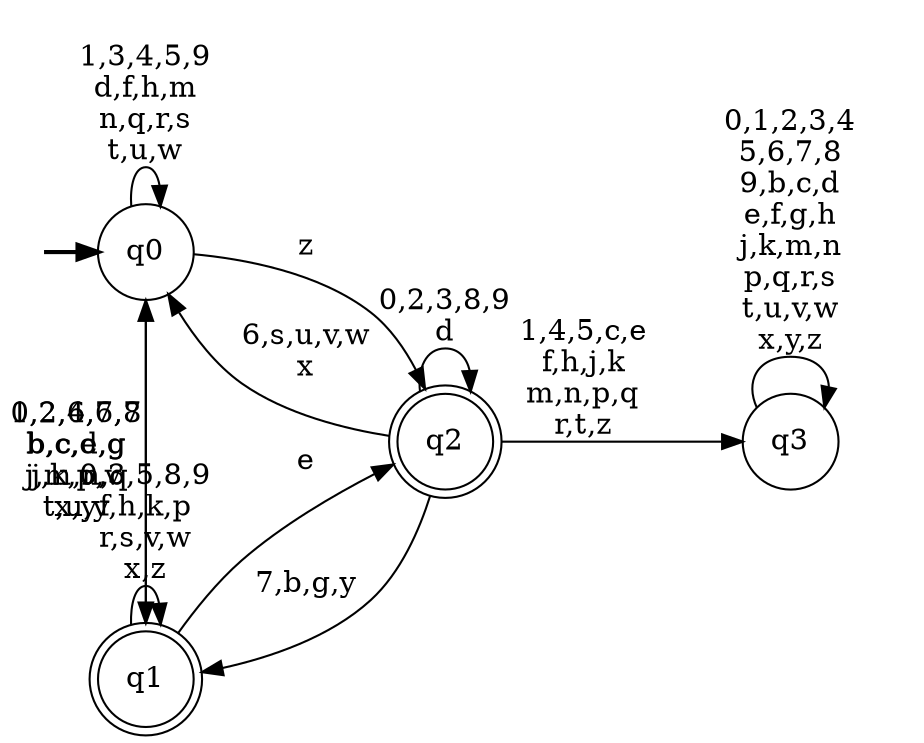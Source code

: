 digraph BlueStar {
__start0 [style = invis, shape = none, label = "", width = 0, height = 0];

rankdir=LR;
size="8,5";

s0 [style="filled", color="black", fillcolor="white" shape="circle", label="q0"];
s1 [style="rounded,filled", color="black", fillcolor="white" shape="doublecircle", label="q1"];
s2 [style="rounded,filled", color="black", fillcolor="white" shape="doublecircle", label="q2"];
s3 [style="filled", color="black", fillcolor="white" shape="circle", label="q3"];
subgraph cluster_main { 
	graph [pad=".75", ranksep="0.15", nodesep="0.15"];
	 style=invis; 
	__start0 -> s0 [penwidth=2];
}
s0 -> s0 [label="1,3,4,5,9\nd,f,h,m\nn,q,r,s\nt,u,w"];
s0 -> s1 [label="0,2,6,7,8\nb,c,e,g\nj,k,p,v\nx,y"];
s0 -> s2 [label="z"];
s1 -> s0 [label="1,2,4,6,7\nb,c,d,g\nj,m,n,q\nt,u,y"];
s1 -> s1 [label="0,3,5,8,9\nf,h,k,p\nr,s,v,w\nx,z"];
s1 -> s2 [label="e"];
s2 -> s0 [label="6,s,u,v,w\nx"];
s2 -> s1 [label="7,b,g,y"];
s2 -> s2 [label="0,2,3,8,9\nd"];
s2 -> s3 [label="1,4,5,c,e\nf,h,j,k\nm,n,p,q\nr,t,z"];
s3 -> s3 [label="0,1,2,3,4\n5,6,7,8\n9,b,c,d\ne,f,g,h\nj,k,m,n\np,q,r,s\nt,u,v,w\nx,y,z"];

}